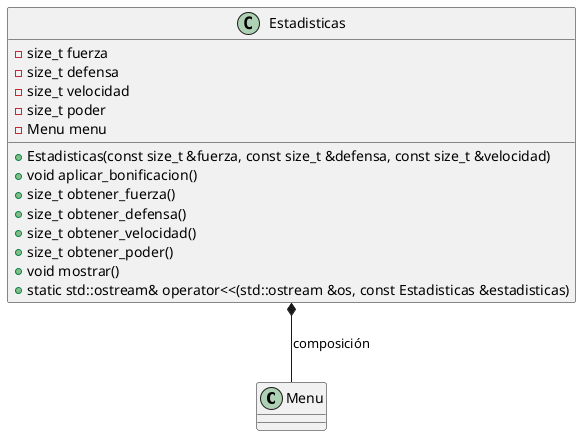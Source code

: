 @startuml
'https://plantuml.com/class-diagram
class Menu

class Estadisticas {
    - size_t fuerza
    - size_t defensa
    - size_t velocidad
    - size_t poder
    - Menu menu

    + Estadisticas(const size_t &fuerza, const size_t &defensa, const size_t &velocidad)
    + void aplicar_bonificacion()
    + size_t obtener_fuerza()
    + size_t obtener_defensa()
    + size_t obtener_velocidad()
    + size_t obtener_poder()
    + void mostrar()
    + static std::ostream& operator<<(std::ostream &os, const Estadisticas &estadisticas)
}

' Relaciones
Estadisticas *-- Menu : "composición"

@enduml